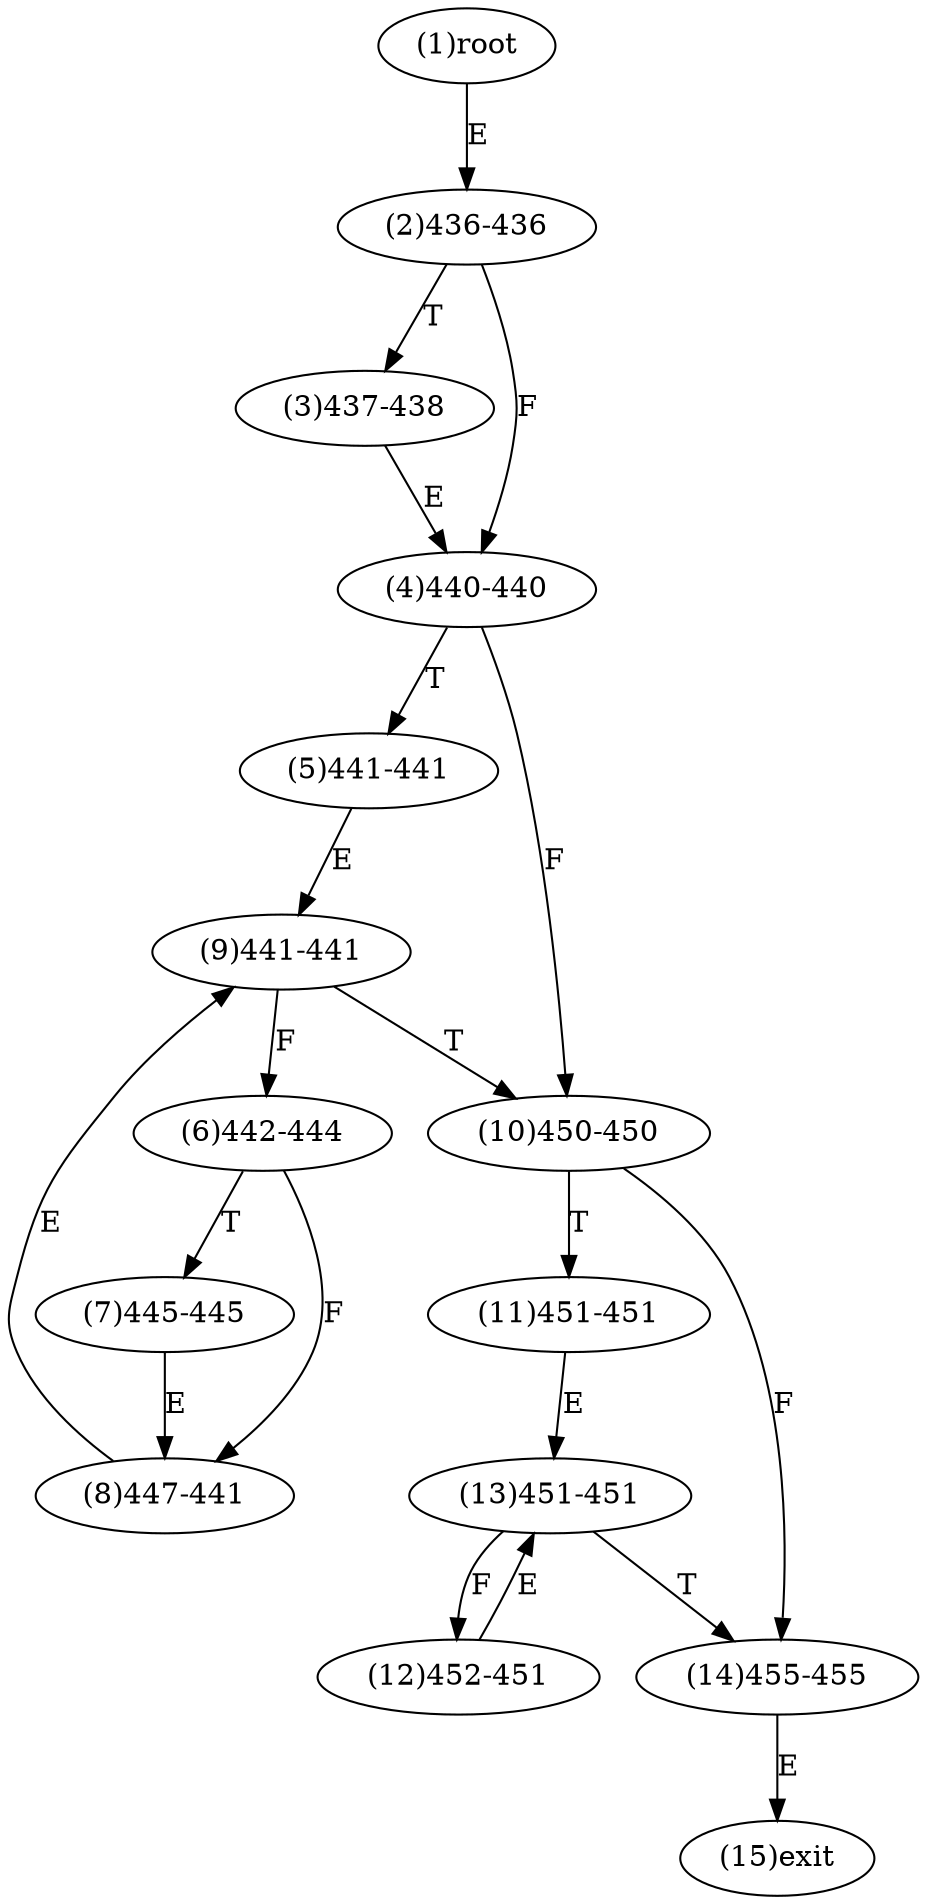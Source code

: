 digraph "" { 
1[ label="(1)root"];
2[ label="(2)436-436"];
3[ label="(3)437-438"];
4[ label="(4)440-440"];
5[ label="(5)441-441"];
6[ label="(6)442-444"];
7[ label="(7)445-445"];
8[ label="(8)447-441"];
9[ label="(9)441-441"];
10[ label="(10)450-450"];
11[ label="(11)451-451"];
12[ label="(12)452-451"];
13[ label="(13)451-451"];
14[ label="(14)455-455"];
15[ label="(15)exit"];
1->2[ label="E"];
2->4[ label="F"];
2->3[ label="T"];
3->4[ label="E"];
4->10[ label="F"];
4->5[ label="T"];
5->9[ label="E"];
6->8[ label="F"];
6->7[ label="T"];
7->8[ label="E"];
8->9[ label="E"];
9->6[ label="F"];
9->10[ label="T"];
10->14[ label="F"];
10->11[ label="T"];
11->13[ label="E"];
12->13[ label="E"];
13->12[ label="F"];
13->14[ label="T"];
14->15[ label="E"];
}